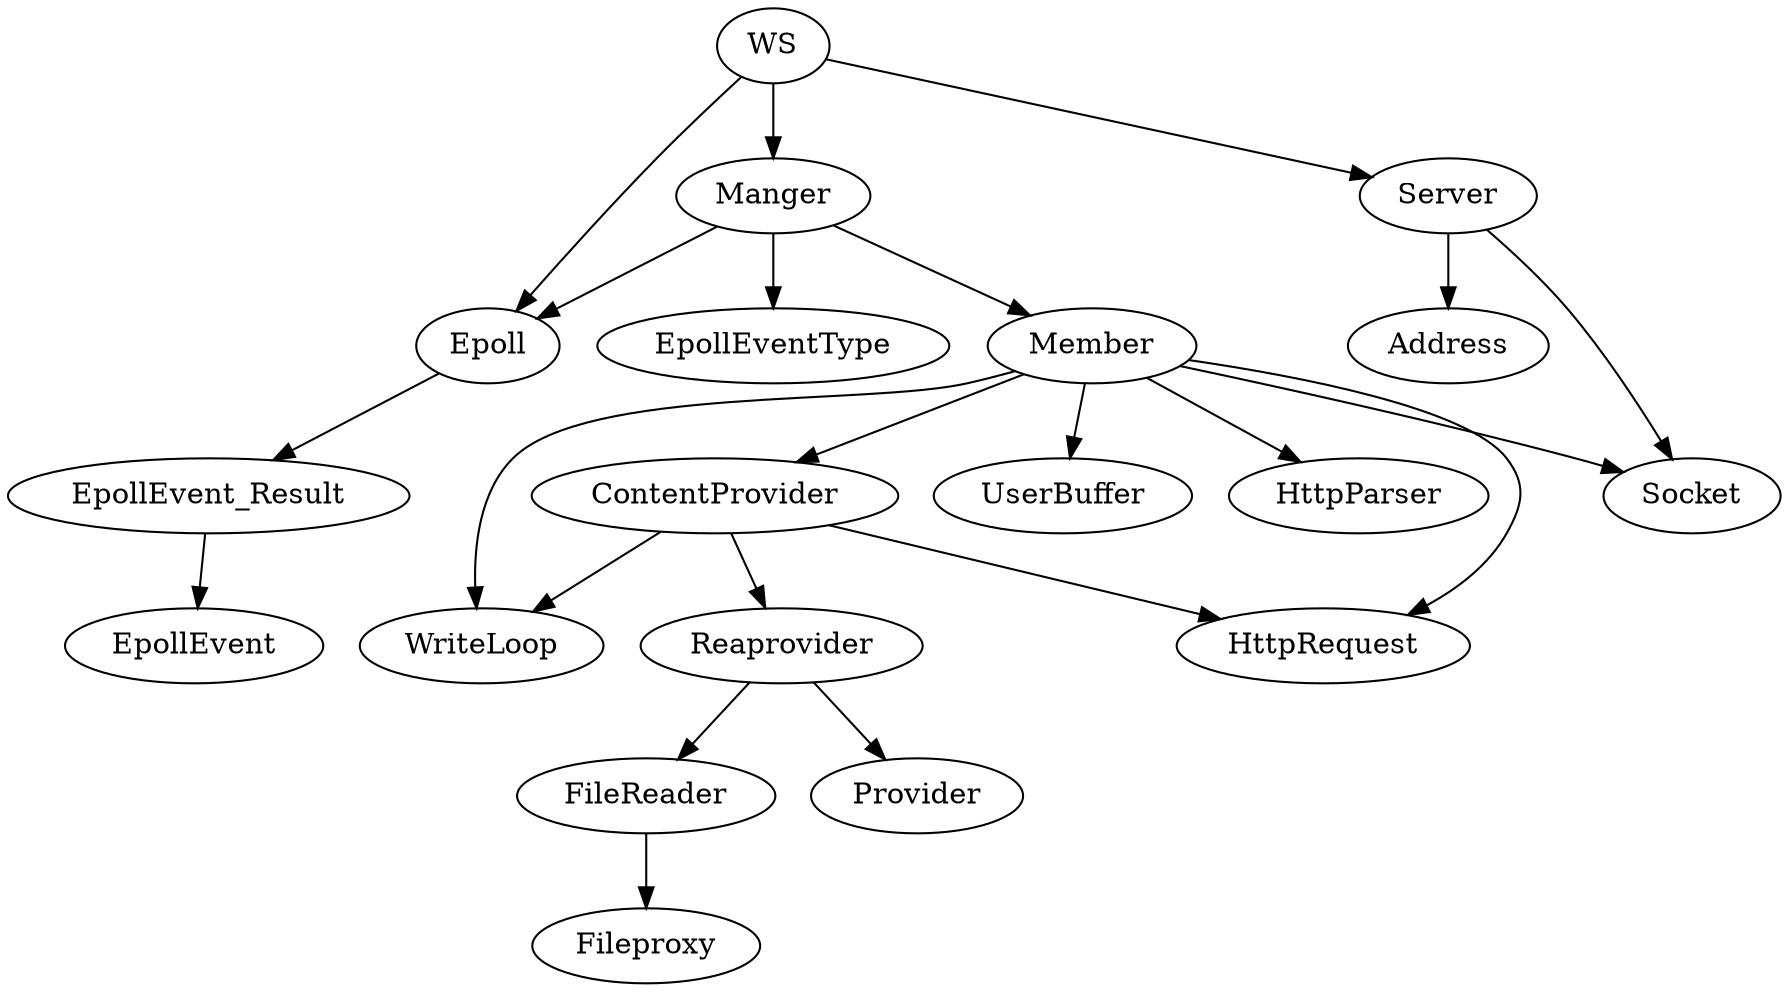 digraph config{
    WS -> {Manger,Epoll,Server}
    Epoll -> {EpollEvent_Result}
    EpollEvent_Result -> {EpollEvent}
    Server ->{Socket,Address}
    Manger -> {Member,Epoll,EpollEventType}
    Member -> {HttpParser,HttpRequest,Socket,WriteLoop,ContentProvider,UserBuffer}
    ContentProvider -> {Reaprovider,HttpRequest,WriteLoop}
    Reaprovider -> {FileReader,Provider}
    FileReader -> {Fileproxy}
}